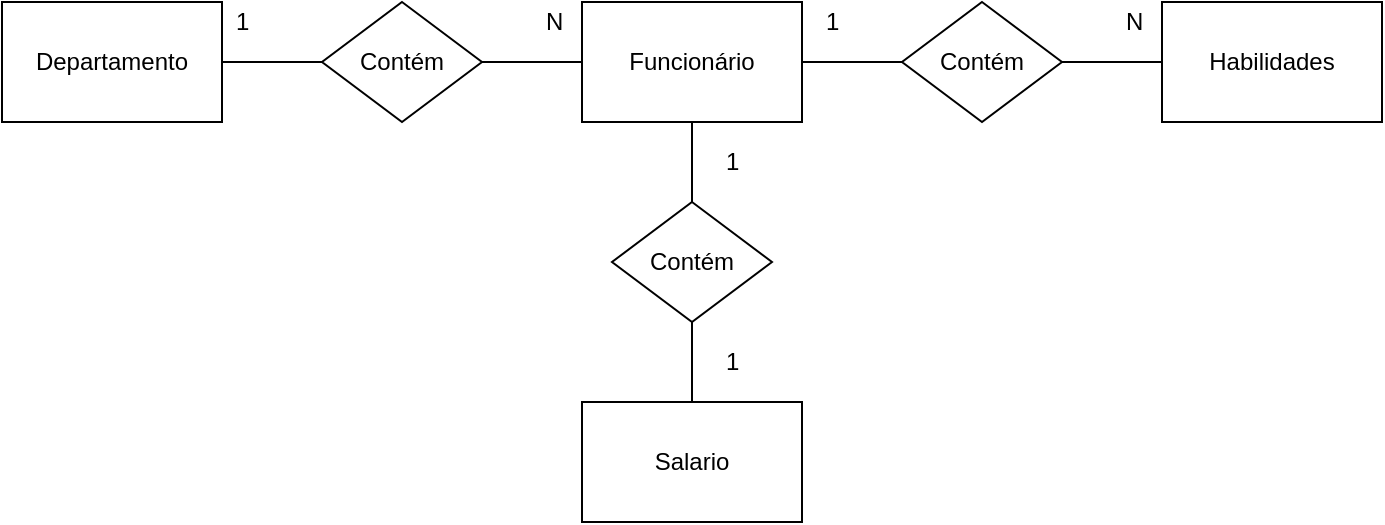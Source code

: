 <mxfile version="10.9.5" type="device"><diagram id="Qsdc8Nz8CsLoVuXmdoiR" name="Conceitual"><mxGraphModel dx="926" dy="628" grid="1" gridSize="10" guides="1" tooltips="1" connect="1" arrows="1" fold="1" page="1" pageScale="1" pageWidth="827" pageHeight="1169" math="0" shadow="0"><root><mxCell id="0"/><mxCell id="1" parent="0"/><mxCell id="sR0xm9FJ7RTkTua_rzKp-1" value="Departamento" style="rounded=0;whiteSpace=wrap;html=1;" vertex="1" parent="1"><mxGeometry x="70" y="280" width="110" height="60" as="geometry"/></mxCell><mxCell id="sR0xm9FJ7RTkTua_rzKp-2" value="Contém" style="rhombus;whiteSpace=wrap;html=1;" vertex="1" parent="1"><mxGeometry x="230" y="280" width="80" height="60" as="geometry"/></mxCell><mxCell id="sR0xm9FJ7RTkTua_rzKp-3" value="Funcionário" style="rounded=0;whiteSpace=wrap;html=1;" vertex="1" parent="1"><mxGeometry x="360" y="280" width="110" height="60" as="geometry"/></mxCell><mxCell id="sR0xm9FJ7RTkTua_rzKp-4" value="Contém" style="rhombus;whiteSpace=wrap;html=1;" vertex="1" parent="1"><mxGeometry x="520" y="280" width="80" height="60" as="geometry"/></mxCell><mxCell id="sR0xm9FJ7RTkTua_rzKp-5" value="Habilidades" style="rounded=0;whiteSpace=wrap;html=1;" vertex="1" parent="1"><mxGeometry x="650" y="280" width="110" height="60" as="geometry"/></mxCell><mxCell id="sR0xm9FJ7RTkTua_rzKp-6" value="" style="endArrow=none;html=1;entryX=0;entryY=0.5;entryDx=0;entryDy=0;exitX=1;exitY=0.5;exitDx=0;exitDy=0;" edge="1" parent="1" source="sR0xm9FJ7RTkTua_rzKp-1" target="sR0xm9FJ7RTkTua_rzKp-2"><mxGeometry width="50" height="50" relative="1" as="geometry"><mxPoint x="70" y="410" as="sourcePoint"/><mxPoint x="120" y="360" as="targetPoint"/></mxGeometry></mxCell><mxCell id="sR0xm9FJ7RTkTua_rzKp-7" value="" style="endArrow=none;html=1;entryX=0;entryY=0.5;entryDx=0;entryDy=0;exitX=1;exitY=0.5;exitDx=0;exitDy=0;" edge="1" parent="1" source="sR0xm9FJ7RTkTua_rzKp-2" target="sR0xm9FJ7RTkTua_rzKp-3"><mxGeometry width="50" height="50" relative="1" as="geometry"><mxPoint x="70" y="410" as="sourcePoint"/><mxPoint x="120" y="360" as="targetPoint"/></mxGeometry></mxCell><mxCell id="sR0xm9FJ7RTkTua_rzKp-8" value="" style="endArrow=none;html=1;entryX=0;entryY=0.5;entryDx=0;entryDy=0;exitX=1;exitY=0.5;exitDx=0;exitDy=0;" edge="1" parent="1" source="sR0xm9FJ7RTkTua_rzKp-3" target="sR0xm9FJ7RTkTua_rzKp-4"><mxGeometry width="50" height="50" relative="1" as="geometry"><mxPoint x="70" y="410" as="sourcePoint"/><mxPoint x="120" y="360" as="targetPoint"/></mxGeometry></mxCell><mxCell id="sR0xm9FJ7RTkTua_rzKp-9" value="" style="endArrow=none;html=1;entryX=0;entryY=0.5;entryDx=0;entryDy=0;exitX=1;exitY=0.5;exitDx=0;exitDy=0;" edge="1" parent="1" source="sR0xm9FJ7RTkTua_rzKp-4" target="sR0xm9FJ7RTkTua_rzKp-5"><mxGeometry width="50" height="50" relative="1" as="geometry"><mxPoint x="70" y="410" as="sourcePoint"/><mxPoint x="120" y="360" as="targetPoint"/></mxGeometry></mxCell><mxCell id="sR0xm9FJ7RTkTua_rzKp-10" value="1" style="text;html=1;resizable=0;points=[];autosize=1;align=left;verticalAlign=top;spacingTop=-4;" vertex="1" parent="1"><mxGeometry x="185" y="280" width="20" height="20" as="geometry"/></mxCell><mxCell id="sR0xm9FJ7RTkTua_rzKp-11" value="N" style="text;html=1;resizable=0;points=[];autosize=1;align=left;verticalAlign=top;spacingTop=-4;" vertex="1" parent="1"><mxGeometry x="340" y="280" width="20" height="20" as="geometry"/></mxCell><mxCell id="sR0xm9FJ7RTkTua_rzKp-12" value="1" style="text;html=1;resizable=0;points=[];autosize=1;align=left;verticalAlign=top;spacingTop=-4;" vertex="1" parent="1"><mxGeometry x="480" y="280" width="20" height="20" as="geometry"/></mxCell><mxCell id="sR0xm9FJ7RTkTua_rzKp-13" value="N" style="text;html=1;resizable=0;points=[];autosize=1;align=left;verticalAlign=top;spacingTop=-4;" vertex="1" parent="1"><mxGeometry x="630" y="280" width="20" height="20" as="geometry"/></mxCell><mxCell id="sR0xm9FJ7RTkTua_rzKp-15" value="Contém" style="rhombus;whiteSpace=wrap;html=1;" vertex="1" parent="1"><mxGeometry x="375" y="380" width="80" height="60" as="geometry"/></mxCell><mxCell id="sR0xm9FJ7RTkTua_rzKp-16" value="Salario" style="rounded=0;whiteSpace=wrap;html=1;" vertex="1" parent="1"><mxGeometry x="360" y="480" width="110" height="60" as="geometry"/></mxCell><mxCell id="sR0xm9FJ7RTkTua_rzKp-17" value="" style="endArrow=none;html=1;exitX=0.5;exitY=0;exitDx=0;exitDy=0;entryX=0.5;entryY=1;entryDx=0;entryDy=0;" edge="1" parent="1" source="sR0xm9FJ7RTkTua_rzKp-15" target="sR0xm9FJ7RTkTua_rzKp-3"><mxGeometry width="50" height="50" relative="1" as="geometry"><mxPoint x="70" y="610" as="sourcePoint"/><mxPoint x="420" y="360" as="targetPoint"/></mxGeometry></mxCell><mxCell id="sR0xm9FJ7RTkTua_rzKp-20" value="" style="endArrow=none;html=1;entryX=0.5;entryY=1;entryDx=0;entryDy=0;exitX=0.5;exitY=0;exitDx=0;exitDy=0;" edge="1" parent="1" source="sR0xm9FJ7RTkTua_rzKp-16" target="sR0xm9FJ7RTkTua_rzKp-15"><mxGeometry width="50" height="50" relative="1" as="geometry"><mxPoint x="70" y="610" as="sourcePoint"/><mxPoint x="120" y="560" as="targetPoint"/></mxGeometry></mxCell><mxCell id="sR0xm9FJ7RTkTua_rzKp-21" value="1" style="text;html=1;resizable=0;points=[];autosize=1;align=left;verticalAlign=top;spacingTop=-4;" vertex="1" parent="1"><mxGeometry x="430" y="350" width="20" height="20" as="geometry"/></mxCell><mxCell id="sR0xm9FJ7RTkTua_rzKp-22" value="1" style="text;html=1;resizable=0;points=[];autosize=1;align=left;verticalAlign=top;spacingTop=-4;" vertex="1" parent="1"><mxGeometry x="430" y="450" width="20" height="20" as="geometry"/></mxCell></root></mxGraphModel></diagram><diagram id="QQgVLVfzjYdbMayhD--Q" name="Logico"><mxGraphModel dx="926" dy="628" grid="1" gridSize="10" guides="1" tooltips="1" connect="1" arrows="1" fold="1" page="1" pageScale="1" pageWidth="827" pageHeight="1169" math="0" shadow="0"><root><mxCell id="bOr5gLEZy4VPWhgDFSCW-0"/><mxCell id="bOr5gLEZy4VPWhgDFSCW-1" parent="bOr5gLEZy4VPWhgDFSCW-0"/><mxCell id="bOr5gLEZy4VPWhgDFSCW-2" value="Habilidades" style="swimlane;fontStyle=0;childLayout=stackLayout;horizontal=1;startSize=26;fillColor=#e0e0e0;horizontalStack=0;resizeParent=1;resizeParentMax=0;resizeLast=0;collapsible=1;marginBottom=0;swimlaneFillColor=#ffffff;align=center;fontSize=14;" vertex="1" parent="bOr5gLEZy4VPWhgDFSCW-1"><mxGeometry x="40" y="503" width="160" height="82" as="geometry"/></mxCell><mxCell id="bOr5gLEZy4VPWhgDFSCW-3" value="IdHabilidade : int" style="shape=partialRectangle;top=0;left=0;right=0;bottom=1;align=left;verticalAlign=middle;fillColor=none;spacingLeft=34;spacingRight=4;overflow=hidden;rotatable=0;points=[[0,0.5],[1,0.5]];portConstraint=eastwest;dropTarget=0;fontStyle=5;fontSize=12;" vertex="1" parent="bOr5gLEZy4VPWhgDFSCW-2"><mxGeometry y="26" width="160" height="30" as="geometry"/></mxCell><mxCell id="bOr5gLEZy4VPWhgDFSCW-4" value="PK" style="shape=partialRectangle;top=0;left=0;bottom=0;fillColor=none;align=left;verticalAlign=middle;spacingLeft=4;spacingRight=4;overflow=hidden;rotatable=0;points=[];portConstraint=eastwest;part=1;fontSize=12;" vertex="1" connectable="0" parent="bOr5gLEZy4VPWhgDFSCW-3"><mxGeometry width="30" height="30" as="geometry"/></mxCell><mxCell id="bOr5gLEZy4VPWhgDFSCW-5" value="Habilidade : string" style="shape=partialRectangle;top=0;left=0;right=0;bottom=0;align=left;verticalAlign=top;fillColor=none;spacingLeft=34;spacingRight=4;overflow=hidden;rotatable=0;points=[[0,0.5],[1,0.5]];portConstraint=eastwest;dropTarget=0;fontSize=12;" vertex="1" parent="bOr5gLEZy4VPWhgDFSCW-2"><mxGeometry y="56" width="160" height="26" as="geometry"/></mxCell><mxCell id="bOr5gLEZy4VPWhgDFSCW-6" value="" style="shape=partialRectangle;top=0;left=0;bottom=0;fillColor=none;align=left;verticalAlign=top;spacingLeft=4;spacingRight=4;overflow=hidden;rotatable=0;points=[];portConstraint=eastwest;part=1;fontSize=12;" vertex="1" connectable="0" parent="bOr5gLEZy4VPWhgDFSCW-5"><mxGeometry width="30" height="26" as="geometry"/></mxCell><mxCell id="bOr5gLEZy4VPWhgDFSCW-13" value="Departamentos" style="swimlane;fontStyle=0;childLayout=stackLayout;horizontal=1;startSize=26;fillColor=#e0e0e0;horizontalStack=0;resizeParent=1;resizeParentMax=0;resizeLast=0;collapsible=1;marginBottom=0;swimlaneFillColor=#ffffff;align=center;fontSize=14;" vertex="1" parent="bOr5gLEZy4VPWhgDFSCW-1"><mxGeometry x="650" y="389" width="160" height="82" as="geometry"/></mxCell><mxCell id="bOr5gLEZy4VPWhgDFSCW-14" value="IdDepartamento : int" style="shape=partialRectangle;top=0;left=0;right=0;bottom=1;align=left;verticalAlign=middle;fillColor=none;spacingLeft=34;spacingRight=4;overflow=hidden;rotatable=0;points=[[0,0.5],[1,0.5]];portConstraint=eastwest;dropTarget=0;fontStyle=5;fontSize=12;" vertex="1" parent="bOr5gLEZy4VPWhgDFSCW-13"><mxGeometry y="26" width="160" height="30" as="geometry"/></mxCell><mxCell id="bOr5gLEZy4VPWhgDFSCW-15" value="PK" style="shape=partialRectangle;top=0;left=0;bottom=0;fillColor=none;align=left;verticalAlign=middle;spacingLeft=4;spacingRight=4;overflow=hidden;rotatable=0;points=[];portConstraint=eastwest;part=1;fontSize=12;" vertex="1" connectable="0" parent="bOr5gLEZy4VPWhgDFSCW-14"><mxGeometry width="30" height="30" as="geometry"/></mxCell><mxCell id="bOr5gLEZy4VPWhgDFSCW-16" value="Nome : string" style="shape=partialRectangle;top=0;left=0;right=0;bottom=0;align=left;verticalAlign=top;fillColor=none;spacingLeft=34;spacingRight=4;overflow=hidden;rotatable=0;points=[[0,0.5],[1,0.5]];portConstraint=eastwest;dropTarget=0;fontSize=12;" vertex="1" parent="bOr5gLEZy4VPWhgDFSCW-13"><mxGeometry y="56" width="160" height="26" as="geometry"/></mxCell><mxCell id="bOr5gLEZy4VPWhgDFSCW-17" value="" style="shape=partialRectangle;top=0;left=0;bottom=0;fillColor=none;align=left;verticalAlign=top;spacingLeft=4;spacingRight=4;overflow=hidden;rotatable=0;points=[];portConstraint=eastwest;part=1;fontSize=12;" vertex="1" connectable="0" parent="bOr5gLEZy4VPWhgDFSCW-16"><mxGeometry width="30" height="26" as="geometry"/></mxCell><mxCell id="bOr5gLEZy4VPWhgDFSCW-18" value="Funcionario Habilidade" style="swimlane;fontStyle=0;childLayout=stackLayout;horizontal=1;startSize=26;fillColor=#e0e0e0;horizontalStack=0;resizeParent=1;resizeParentMax=0;resizeLast=0;collapsible=1;marginBottom=0;swimlaneFillColor=#ffffff;align=center;fontSize=14;" vertex="1" parent="bOr5gLEZy4VPWhgDFSCW-1"><mxGeometry x="200" y="650" width="180" height="78" as="geometry"/></mxCell><mxCell id="bOr5gLEZy4VPWhgDFSCW-21" value="IdFuncionario : int" style="shape=partialRectangle;top=0;left=0;right=0;bottom=0;align=left;verticalAlign=top;fillColor=none;spacingLeft=34;spacingRight=4;overflow=hidden;rotatable=0;points=[[0,0.5],[1,0.5]];portConstraint=eastwest;dropTarget=0;fontSize=12;" vertex="1" parent="bOr5gLEZy4VPWhgDFSCW-18"><mxGeometry y="26" width="180" height="26" as="geometry"/></mxCell><mxCell id="bOr5gLEZy4VPWhgDFSCW-22" value="FK" style="shape=partialRectangle;top=0;left=0;bottom=0;fillColor=none;align=left;verticalAlign=top;spacingLeft=4;spacingRight=4;overflow=hidden;rotatable=0;points=[];portConstraint=eastwest;part=1;fontSize=12;" vertex="1" connectable="0" parent="bOr5gLEZy4VPWhgDFSCW-21"><mxGeometry width="30" height="26" as="geometry"/></mxCell><mxCell id="bOr5gLEZy4VPWhgDFSCW-23" value="IdHabilidade : int" style="shape=partialRectangle;top=0;left=0;right=0;bottom=1;align=left;verticalAlign=top;fillColor=none;spacingLeft=34;spacingRight=4;overflow=hidden;rotatable=0;points=[[0,0.5],[1,0.5]];portConstraint=eastwest;dropTarget=0;fontSize=12;" vertex="1" parent="bOr5gLEZy4VPWhgDFSCW-18"><mxGeometry y="52" width="180" height="26" as="geometry"/></mxCell><mxCell id="bOr5gLEZy4VPWhgDFSCW-24" value="FK" style="shape=partialRectangle;top=0;left=0;bottom=0;fillColor=none;align=left;verticalAlign=top;spacingLeft=4;spacingRight=4;overflow=hidden;rotatable=0;points=[];portConstraint=eastwest;part=1;fontSize=12;" vertex="1" connectable="0" parent="bOr5gLEZy4VPWhgDFSCW-23"><mxGeometry width="30" height="26" as="geometry"/></mxCell><mxCell id="bOr5gLEZy4VPWhgDFSCW-25" value="Funcionarios" style="swimlane;fontStyle=0;childLayout=stackLayout;horizontal=1;startSize=26;fillColor=#e0e0e0;horizontalStack=0;resizeParent=1;resizeParentMax=0;resizeLast=0;collapsible=1;marginBottom=0;swimlaneFillColor=#ffffff;align=center;fontSize=14;" vertex="1" parent="bOr5gLEZy4VPWhgDFSCW-1"><mxGeometry x="450" y="529" width="160" height="162" as="geometry"/></mxCell><mxCell id="bOr5gLEZy4VPWhgDFSCW-26" value="IdFuncionario : int" style="shape=partialRectangle;top=0;left=0;right=0;bottom=1;align=left;verticalAlign=middle;fillColor=none;spacingLeft=34;spacingRight=4;overflow=hidden;rotatable=0;points=[[0,0.5],[1,0.5]];portConstraint=eastwest;dropTarget=0;fontStyle=5;fontSize=12;" vertex="1" parent="bOr5gLEZy4VPWhgDFSCW-25"><mxGeometry y="26" width="160" height="30" as="geometry"/></mxCell><mxCell id="bOr5gLEZy4VPWhgDFSCW-27" value="PK" style="shape=partialRectangle;top=0;left=0;bottom=0;fillColor=none;align=left;verticalAlign=middle;spacingLeft=4;spacingRight=4;overflow=hidden;rotatable=0;points=[];portConstraint=eastwest;part=1;fontSize=12;" vertex="1" connectable="0" parent="bOr5gLEZy4VPWhgDFSCW-26"><mxGeometry width="30" height="30" as="geometry"/></mxCell><mxCell id="bOr5gLEZy4VPWhgDFSCW-39" value="Nome : string" style="shape=partialRectangle;top=0;left=0;right=0;bottom=0;align=left;verticalAlign=top;fillColor=none;spacingLeft=34;spacingRight=4;overflow=hidden;rotatable=0;points=[[0,0.5],[1,0.5]];portConstraint=eastwest;dropTarget=0;fontSize=12;" vertex="1" parent="bOr5gLEZy4VPWhgDFSCW-25"><mxGeometry y="56" width="160" height="26" as="geometry"/></mxCell><mxCell id="bOr5gLEZy4VPWhgDFSCW-40" value="" style="shape=partialRectangle;top=0;left=0;bottom=0;fillColor=none;align=left;verticalAlign=top;spacingLeft=4;spacingRight=4;overflow=hidden;rotatable=0;points=[];portConstraint=eastwest;part=1;fontSize=12;" vertex="1" connectable="0" parent="bOr5gLEZy4VPWhgDFSCW-39"><mxGeometry width="30" height="26" as="geometry"/></mxCell><mxCell id="bOr5gLEZy4VPWhgDFSCW-30" value="Salario : string" style="shape=partialRectangle;top=0;left=0;right=0;bottom=0;align=left;verticalAlign=top;fillColor=none;spacingLeft=34;spacingRight=4;overflow=hidden;rotatable=0;points=[[0,0.5],[1,0.5]];portConstraint=eastwest;dropTarget=0;fontSize=12;" vertex="1" parent="bOr5gLEZy4VPWhgDFSCW-25"><mxGeometry y="82" width="160" height="26" as="geometry"/></mxCell><mxCell id="bOr5gLEZy4VPWhgDFSCW-31" value="" style="shape=partialRectangle;top=0;left=0;bottom=0;fillColor=none;align=left;verticalAlign=top;spacingLeft=4;spacingRight=4;overflow=hidden;rotatable=0;points=[];portConstraint=eastwest;part=1;fontSize=12;" vertex="1" connectable="0" parent="bOr5gLEZy4VPWhgDFSCW-30"><mxGeometry width="30" height="26" as="geometry"/></mxCell><mxCell id="bOr5gLEZy4VPWhgDFSCW-32" value="Data : date" style="shape=partialRectangle;top=0;left=0;right=0;bottom=0;align=left;verticalAlign=top;fillColor=none;spacingLeft=34;spacingRight=4;overflow=hidden;rotatable=0;points=[[0,0.5],[1,0.5]];portConstraint=eastwest;dropTarget=0;fontSize=12;" vertex="1" parent="bOr5gLEZy4VPWhgDFSCW-25"><mxGeometry y="108" width="160" height="26" as="geometry"/></mxCell><mxCell id="bOr5gLEZy4VPWhgDFSCW-33" value="" style="shape=partialRectangle;top=0;left=0;bottom=0;fillColor=none;align=left;verticalAlign=top;spacingLeft=4;spacingRight=4;overflow=hidden;rotatable=0;points=[];portConstraint=eastwest;part=1;fontSize=12;" vertex="1" connectable="0" parent="bOr5gLEZy4VPWhgDFSCW-32"><mxGeometry width="30" height="26" as="geometry"/></mxCell><mxCell id="bOr5gLEZy4VPWhgDFSCW-28" value="IdDepartamento : int" style="shape=partialRectangle;top=0;left=0;right=0;bottom=0;align=left;verticalAlign=top;fillColor=none;spacingLeft=34;spacingRight=4;overflow=hidden;rotatable=0;points=[[0,0.5],[1,0.5]];portConstraint=eastwest;dropTarget=0;fontSize=12;" vertex="1" parent="bOr5gLEZy4VPWhgDFSCW-25"><mxGeometry y="134" width="160" height="28" as="geometry"/></mxCell><mxCell id="bOr5gLEZy4VPWhgDFSCW-29" value="FK" style="shape=partialRectangle;top=0;left=0;bottom=0;fillColor=none;align=left;verticalAlign=top;spacingLeft=4;spacingRight=4;overflow=hidden;rotatable=0;points=[];portConstraint=eastwest;part=1;fontSize=12;" vertex="1" connectable="0" parent="bOr5gLEZy4VPWhgDFSCW-28"><mxGeometry width="30" height="28" as="geometry"/></mxCell><mxCell id="bOr5gLEZy4VPWhgDFSCW-41" value="" style="edgeStyle=entityRelationEdgeStyle;fontSize=12;html=1;endArrow=ERmandOne;startArrow=ERmandOne;entryX=0;entryY=0.5;entryDx=0;entryDy=0;exitX=1;exitY=0.5;exitDx=0;exitDy=0;" edge="1" parent="bOr5gLEZy4VPWhgDFSCW-1" source="bOr5gLEZy4VPWhgDFSCW-28" target="bOr5gLEZy4VPWhgDFSCW-14"><mxGeometry width="100" height="100" relative="1" as="geometry"><mxPoint x="130" y="790" as="sourcePoint"/><mxPoint x="230" y="690" as="targetPoint"/></mxGeometry></mxCell><mxCell id="bOr5gLEZy4VPWhgDFSCW-45" value="" style="edgeStyle=entityRelationEdgeStyle;fontSize=12;html=1;endArrow=ERmandOne;startArrow=ERmandOne;entryX=0;entryY=0.5;entryDx=0;entryDy=0;exitX=1;exitY=0.5;exitDx=0;exitDy=0;" edge="1" parent="bOr5gLEZy4VPWhgDFSCW-1" source="bOr5gLEZy4VPWhgDFSCW-21" target="bOr5gLEZy4VPWhgDFSCW-26"><mxGeometry width="100" height="100" relative="1" as="geometry"><mxPoint x="40" y="850" as="sourcePoint"/><mxPoint x="140" y="750" as="targetPoint"/></mxGeometry></mxCell><mxCell id="bOr5gLEZy4VPWhgDFSCW-46" value="" style="edgeStyle=entityRelationEdgeStyle;fontSize=12;html=1;endArrow=ERmandOne;startArrow=ERmandOne;exitX=1;exitY=0.1;exitDx=0;exitDy=0;exitPerimeter=0;entryX=0;entryY=0.5;entryDx=0;entryDy=0;" edge="1" parent="bOr5gLEZy4VPWhgDFSCW-1" source="bOr5gLEZy4VPWhgDFSCW-3" target="bOr5gLEZy4VPWhgDFSCW-23"><mxGeometry width="100" height="100" relative="1" as="geometry"><mxPoint x="40" y="850" as="sourcePoint"/><mxPoint x="140" y="750" as="targetPoint"/></mxGeometry></mxCell></root></mxGraphModel></diagram></mxfile>